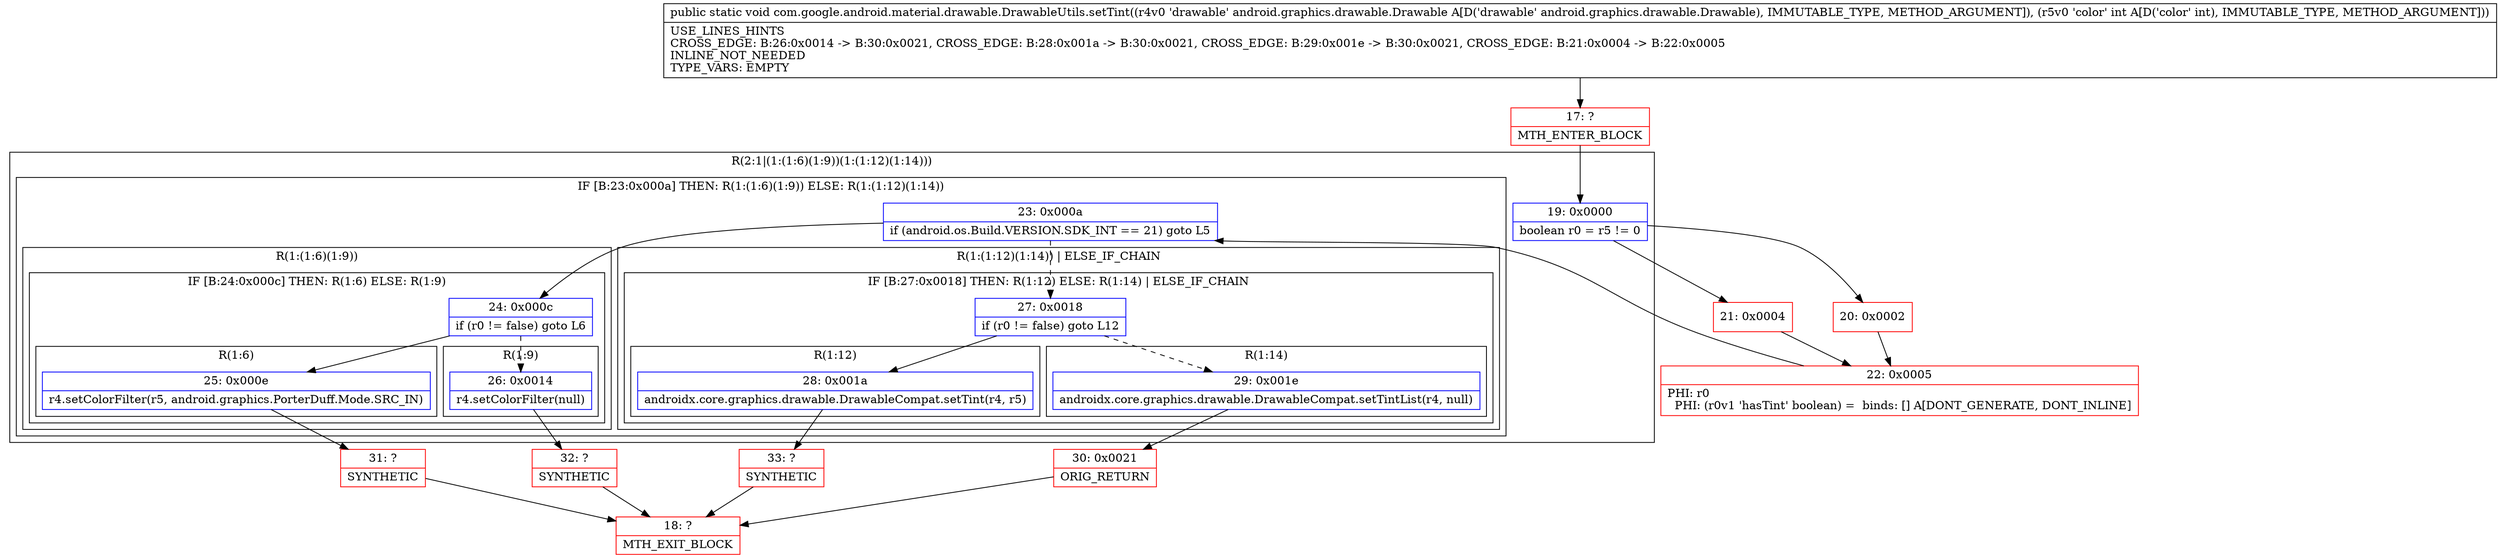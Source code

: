 digraph "CFG forcom.google.android.material.drawable.DrawableUtils.setTint(Landroid\/graphics\/drawable\/Drawable;I)V" {
subgraph cluster_Region_1082368567 {
label = "R(2:1|(1:(1:6)(1:9))(1:(1:12)(1:14)))";
node [shape=record,color=blue];
Node_19 [shape=record,label="{19\:\ 0x0000|boolean r0 = r5 != 0\l}"];
subgraph cluster_IfRegion_2083234924 {
label = "IF [B:23:0x000a] THEN: R(1:(1:6)(1:9)) ELSE: R(1:(1:12)(1:14))";
node [shape=record,color=blue];
Node_23 [shape=record,label="{23\:\ 0x000a|if (android.os.Build.VERSION.SDK_INT == 21) goto L5\l}"];
subgraph cluster_Region_782284843 {
label = "R(1:(1:6)(1:9))";
node [shape=record,color=blue];
subgraph cluster_IfRegion_66933853 {
label = "IF [B:24:0x000c] THEN: R(1:6) ELSE: R(1:9)";
node [shape=record,color=blue];
Node_24 [shape=record,label="{24\:\ 0x000c|if (r0 != false) goto L6\l}"];
subgraph cluster_Region_53491454 {
label = "R(1:6)";
node [shape=record,color=blue];
Node_25 [shape=record,label="{25\:\ 0x000e|r4.setColorFilter(r5, android.graphics.PorterDuff.Mode.SRC_IN)\l}"];
}
subgraph cluster_Region_1552786706 {
label = "R(1:9)";
node [shape=record,color=blue];
Node_26 [shape=record,label="{26\:\ 0x0014|r4.setColorFilter(null)\l}"];
}
}
}
subgraph cluster_Region_2107925035 {
label = "R(1:(1:12)(1:14)) | ELSE_IF_CHAIN\l";
node [shape=record,color=blue];
subgraph cluster_IfRegion_853125798 {
label = "IF [B:27:0x0018] THEN: R(1:12) ELSE: R(1:14) | ELSE_IF_CHAIN\l";
node [shape=record,color=blue];
Node_27 [shape=record,label="{27\:\ 0x0018|if (r0 != false) goto L12\l}"];
subgraph cluster_Region_1450110036 {
label = "R(1:12)";
node [shape=record,color=blue];
Node_28 [shape=record,label="{28\:\ 0x001a|androidx.core.graphics.drawable.DrawableCompat.setTint(r4, r5)\l}"];
}
subgraph cluster_Region_1416345505 {
label = "R(1:14)";
node [shape=record,color=blue];
Node_29 [shape=record,label="{29\:\ 0x001e|androidx.core.graphics.drawable.DrawableCompat.setTintList(r4, null)\l}"];
}
}
}
}
}
Node_17 [shape=record,color=red,label="{17\:\ ?|MTH_ENTER_BLOCK\l}"];
Node_20 [shape=record,color=red,label="{20\:\ 0x0002}"];
Node_22 [shape=record,color=red,label="{22\:\ 0x0005|PHI: r0 \l  PHI: (r0v1 'hasTint' boolean) =  binds: [] A[DONT_GENERATE, DONT_INLINE]\l}"];
Node_31 [shape=record,color=red,label="{31\:\ ?|SYNTHETIC\l}"];
Node_18 [shape=record,color=red,label="{18\:\ ?|MTH_EXIT_BLOCK\l}"];
Node_32 [shape=record,color=red,label="{32\:\ ?|SYNTHETIC\l}"];
Node_33 [shape=record,color=red,label="{33\:\ ?|SYNTHETIC\l}"];
Node_30 [shape=record,color=red,label="{30\:\ 0x0021|ORIG_RETURN\l}"];
Node_21 [shape=record,color=red,label="{21\:\ 0x0004}"];
MethodNode[shape=record,label="{public static void com.google.android.material.drawable.DrawableUtils.setTint((r4v0 'drawable' android.graphics.drawable.Drawable A[D('drawable' android.graphics.drawable.Drawable), IMMUTABLE_TYPE, METHOD_ARGUMENT]), (r5v0 'color' int A[D('color' int), IMMUTABLE_TYPE, METHOD_ARGUMENT]))  | USE_LINES_HINTS\lCROSS_EDGE: B:26:0x0014 \-\> B:30:0x0021, CROSS_EDGE: B:28:0x001a \-\> B:30:0x0021, CROSS_EDGE: B:29:0x001e \-\> B:30:0x0021, CROSS_EDGE: B:21:0x0004 \-\> B:22:0x0005\lINLINE_NOT_NEEDED\lTYPE_VARS: EMPTY\l}"];
MethodNode -> Node_17;Node_19 -> Node_20;
Node_19 -> Node_21;
Node_23 -> Node_24;
Node_23 -> Node_27[style=dashed];
Node_24 -> Node_25;
Node_24 -> Node_26[style=dashed];
Node_25 -> Node_31;
Node_26 -> Node_32;
Node_27 -> Node_28;
Node_27 -> Node_29[style=dashed];
Node_28 -> Node_33;
Node_29 -> Node_30;
Node_17 -> Node_19;
Node_20 -> Node_22;
Node_22 -> Node_23;
Node_31 -> Node_18;
Node_32 -> Node_18;
Node_33 -> Node_18;
Node_30 -> Node_18;
Node_21 -> Node_22;
}

